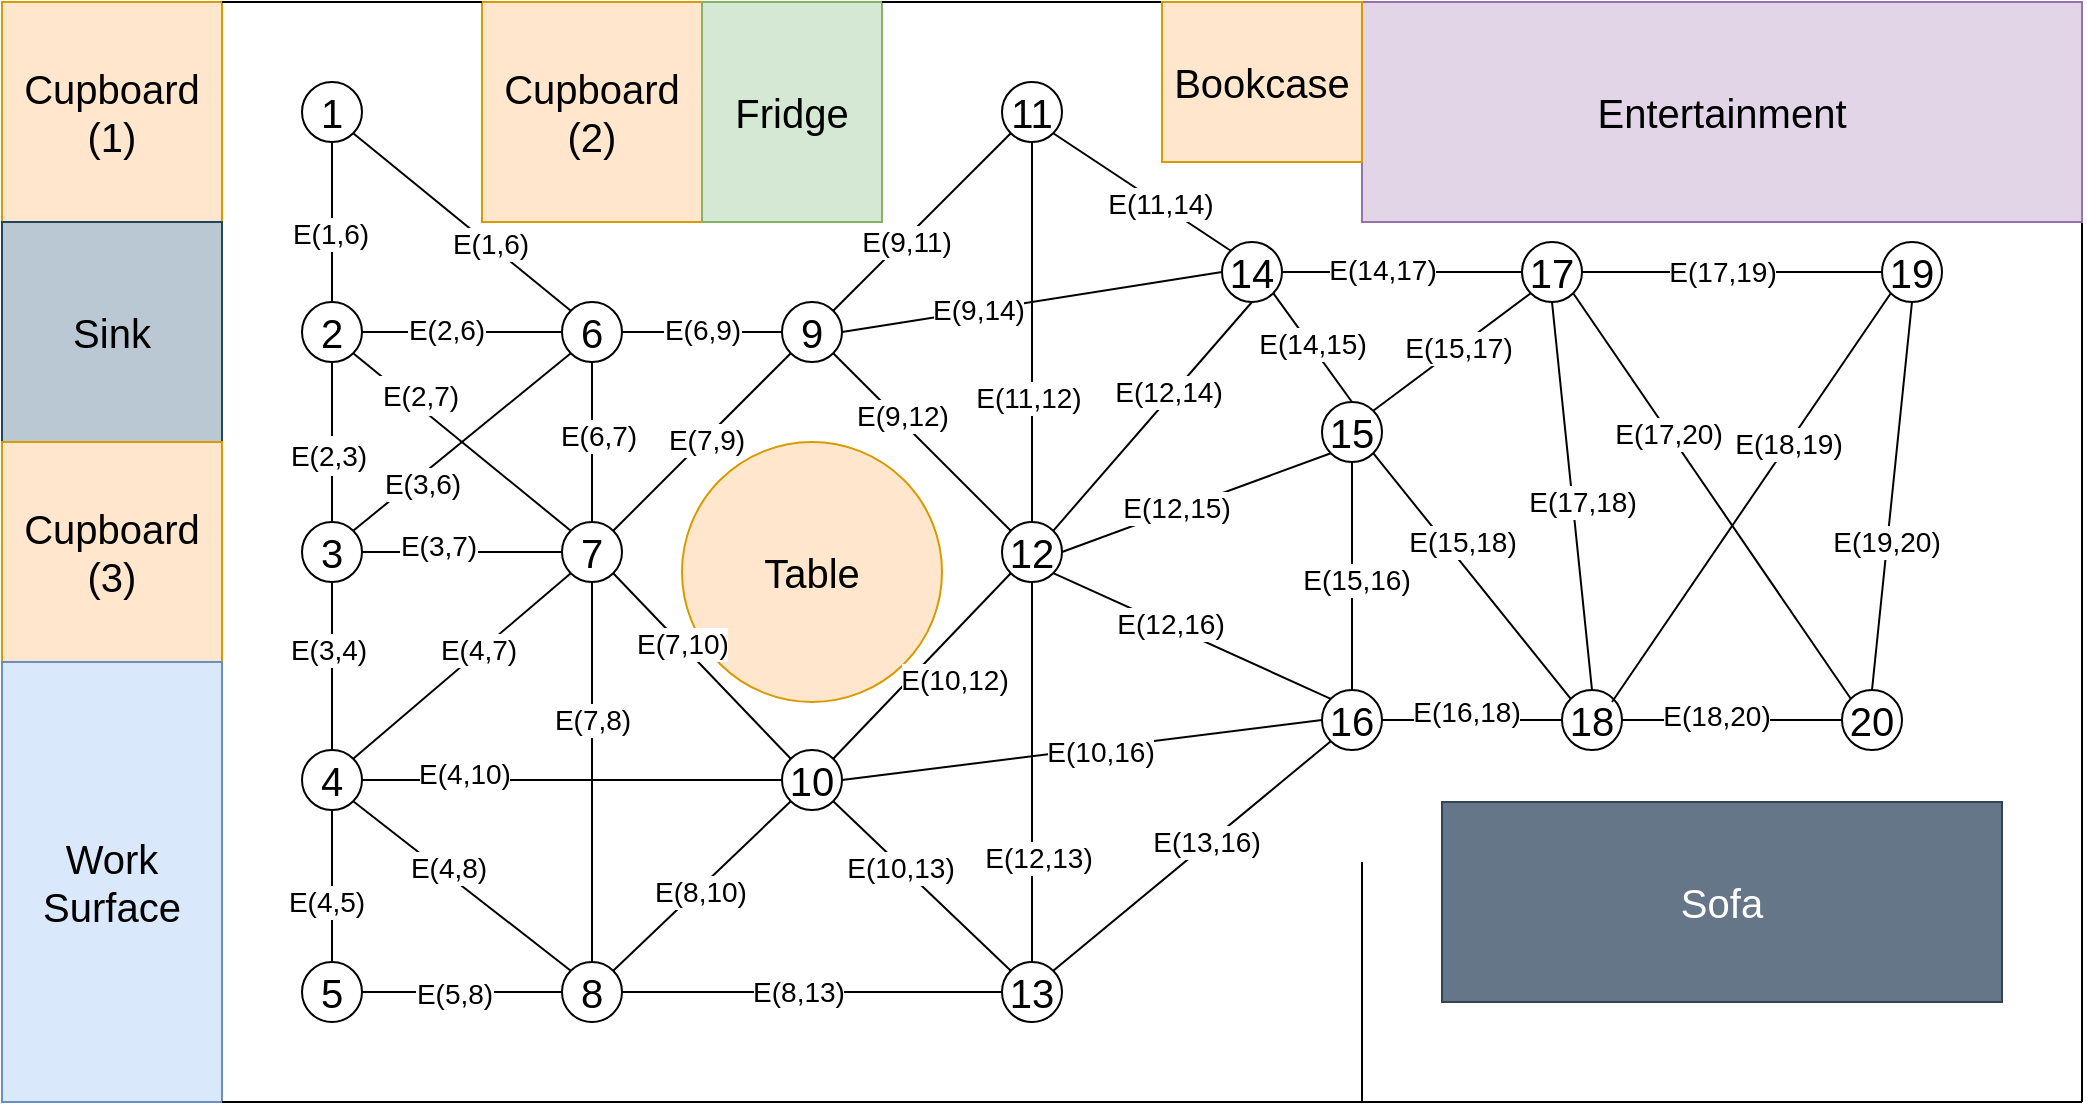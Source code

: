 <mxfile version="14.6.13" type="device"><diagram id="IQ98edG6KW5AQ9RT2faY" name="Page-1"><mxGraphModel dx="1351" dy="1731" grid="1" gridSize="10" guides="1" tooltips="1" connect="1" arrows="1" fold="1" page="1" pageScale="1" pageWidth="1169" pageHeight="827" math="0" shadow="0"><root><mxCell id="0"/><mxCell id="1" parent="0"/><mxCell id="mOC9XCOetj5pkBfNy0H1-4" value="Cupboard (1)" style="rounded=0;whiteSpace=wrap;html=1;fontSize=20;strokeColor=#d79b00;fillColor=#ffe6cc;" vertex="1" parent="1"><mxGeometry x="80" y="40" width="110" height="110" as="geometry"/></mxCell><mxCell id="mOC9XCOetj5pkBfNy0H1-5" value="Sink" style="rounded=0;whiteSpace=wrap;html=1;fontSize=20;fillColor=#bac8d3;strokeColor=#23445d;" vertex="1" parent="1"><mxGeometry x="80" y="150" width="110" height="110" as="geometry"/></mxCell><mxCell id="mOC9XCOetj5pkBfNy0H1-6" value="Cupboard (3)" style="rounded=0;whiteSpace=wrap;html=1;fontSize=20;strokeColor=#d79b00;fillColor=#ffe6cc;" vertex="1" parent="1"><mxGeometry x="80" y="260" width="110" height="110" as="geometry"/></mxCell><mxCell id="mOC9XCOetj5pkBfNy0H1-7" value="&lt;font style=&quot;font-size: 20px;&quot;&gt;Work Surface&lt;/font&gt;" style="rounded=0;whiteSpace=wrap;html=1;fontSize=20;fillColor=#dae8fc;strokeColor=#6c8ebf;" vertex="1" parent="1"><mxGeometry x="80" y="370" width="110" height="220" as="geometry"/></mxCell><mxCell id="mOC9XCOetj5pkBfNy0H1-8" value="Cupboard (2)" style="rounded=0;whiteSpace=wrap;html=1;fontSize=20;strokeColor=#d79b00;fillColor=#ffe6cc;" vertex="1" parent="1"><mxGeometry x="320" y="40" width="110" height="110" as="geometry"/></mxCell><mxCell id="mOC9XCOetj5pkBfNy0H1-9" value="Fridge" style="rounded=0;whiteSpace=wrap;html=1;fontSize=20;fillColor=#d5e8d4;strokeColor=#82b366;" vertex="1" parent="1"><mxGeometry x="430" y="40" width="90" height="110" as="geometry"/></mxCell><mxCell id="mOC9XCOetj5pkBfNy0H1-15" value="" style="endArrow=none;html=1;exitX=1;exitY=0;exitDx=0;exitDy=0;entryX=0;entryY=0;entryDx=0;entryDy=0;" edge="1" parent="1" source="mOC9XCOetj5pkBfNy0H1-4" target="mOC9XCOetj5pkBfNy0H1-8"><mxGeometry width="50" height="50" relative="1" as="geometry"><mxPoint x="250" y="160" as="sourcePoint"/><mxPoint x="300" y="110" as="targetPoint"/></mxGeometry></mxCell><mxCell id="mOC9XCOetj5pkBfNy0H1-16" value="&lt;font style=&quot;font-size: 20px;&quot;&gt;Table&lt;/font&gt;" style="ellipse;whiteSpace=wrap;html=1;aspect=fixed;fontSize=20;fillColor=#ffe6cc;strokeColor=#d79b00;" vertex="1" parent="1"><mxGeometry x="420" y="260" width="130" height="130" as="geometry"/></mxCell><mxCell id="mOC9XCOetj5pkBfNy0H1-17" value="" style="endArrow=none;html=1;exitX=1;exitY=1;exitDx=0;exitDy=0;" edge="1" parent="1"><mxGeometry width="50" height="50" relative="1" as="geometry"><mxPoint x="190.0" y="590" as="sourcePoint"/><mxPoint x="760" y="590" as="targetPoint"/></mxGeometry></mxCell><mxCell id="mOC9XCOetj5pkBfNy0H1-18" value="" style="endArrow=none;html=1;exitX=1;exitY=0;exitDx=0;exitDy=0;" edge="1" parent="1" source="mOC9XCOetj5pkBfNy0H1-9"><mxGeometry width="50" height="50" relative="1" as="geometry"><mxPoint x="710" y="500" as="sourcePoint"/><mxPoint x="760" y="40" as="targetPoint"/></mxGeometry></mxCell><mxCell id="mOC9XCOetj5pkBfNy0H1-19" value="" style="endArrow=none;html=1;exitX=1;exitY=0;exitDx=0;exitDy=0;entryX=0;entryY=1;entryDx=0;entryDy=0;" edge="1" parent="1" target="mOC9XCOetj5pkBfNy0H1-25"><mxGeometry width="50" height="50" relative="1" as="geometry"><mxPoint x="760" y="40" as="sourcePoint"/><mxPoint x="760" y="190" as="targetPoint"/></mxGeometry></mxCell><mxCell id="mOC9XCOetj5pkBfNy0H1-20" value="" style="endArrow=none;html=1;" edge="1" parent="1"><mxGeometry width="50" height="50" relative="1" as="geometry"><mxPoint x="760" y="470" as="sourcePoint"/><mxPoint x="760" y="590" as="targetPoint"/></mxGeometry></mxCell><mxCell id="mOC9XCOetj5pkBfNy0H1-21" value="" style="endArrow=none;html=1;" edge="1" parent="1"><mxGeometry width="50" height="50" relative="1" as="geometry"><mxPoint x="760" y="40" as="sourcePoint"/><mxPoint x="1120" y="40" as="targetPoint"/></mxGeometry></mxCell><mxCell id="mOC9XCOetj5pkBfNy0H1-22" value="" style="endArrow=none;html=1;" edge="1" parent="1"><mxGeometry width="50" height="50" relative="1" as="geometry"><mxPoint x="1120" y="590" as="sourcePoint"/><mxPoint x="1120" y="40" as="targetPoint"/></mxGeometry></mxCell><mxCell id="mOC9XCOetj5pkBfNy0H1-23" value="" style="endArrow=none;html=1;" edge="1" parent="1"><mxGeometry width="50" height="50" relative="1" as="geometry"><mxPoint x="760" y="590" as="sourcePoint"/><mxPoint x="1120" y="590" as="targetPoint"/></mxGeometry></mxCell><mxCell id="mOC9XCOetj5pkBfNy0H1-24" value="&lt;font style=&quot;font-size: 20px;&quot;&gt;Sofa&lt;/font&gt;" style="rounded=0;whiteSpace=wrap;html=1;fillColor=#647687;strokeColor=#314354;fontColor=#ffffff;fontSize=20;" vertex="1" parent="1"><mxGeometry x="800" y="440" width="280" height="100" as="geometry"/></mxCell><mxCell id="mOC9XCOetj5pkBfNy0H1-25" value="&lt;font style=&quot;font-size: 20px;&quot;&gt;Entertainment&lt;/font&gt;" style="rounded=0;whiteSpace=wrap;html=1;fontSize=20;fillColor=#e1d5e7;strokeColor=#9673a6;" vertex="1" parent="1"><mxGeometry x="760" y="40" width="360" height="110" as="geometry"/></mxCell><mxCell id="mOC9XCOetj5pkBfNy0H1-26" value="Bookcase" style="rounded=0;whiteSpace=wrap;html=1;fontSize=20;fillColor=#ffe6cc;strokeColor=#d79b00;" vertex="1" parent="1"><mxGeometry x="660" y="40" width="100" height="80" as="geometry"/></mxCell><mxCell id="mOC9XCOetj5pkBfNy0H1-80" style="edgeStyle=orthogonalEdgeStyle;rounded=0;orthogonalLoop=1;jettySize=auto;html=1;exitX=1;exitY=0.5;exitDx=0;exitDy=0;entryX=0;entryY=0.5;entryDx=0;entryDy=0;fontSize=20;endArrow=none;endFill=0;" edge="1" parent="1" source="mOC9XCOetj5pkBfNy0H1-27" target="mOC9XCOetj5pkBfNy0H1-50"><mxGeometry relative="1" as="geometry"/></mxCell><mxCell id="mOC9XCOetj5pkBfNy0H1-161" value="E(5,8)" style="edgeLabel;html=1;align=center;verticalAlign=middle;resizable=0;points=[];fontSize=14;" vertex="1" connectable="0" parent="mOC9XCOetj5pkBfNy0H1-80"><mxGeometry x="-0.09" y="-1" relative="1" as="geometry"><mxPoint as="offset"/></mxGeometry></mxCell><mxCell id="mOC9XCOetj5pkBfNy0H1-27" value="5" style="ellipse;whiteSpace=wrap;html=1;aspect=fixed;fontSize=20;" vertex="1" parent="1"><mxGeometry x="230" y="520" width="30" height="30" as="geometry"/></mxCell><mxCell id="mOC9XCOetj5pkBfNy0H1-62" style="edgeStyle=orthogonalEdgeStyle;rounded=0;orthogonalLoop=1;jettySize=auto;html=1;entryX=0.5;entryY=0;entryDx=0;entryDy=0;fontSize=20;endArrow=none;endFill=0;" edge="1" parent="1" source="mOC9XCOetj5pkBfNy0H1-28" target="mOC9XCOetj5pkBfNy0H1-27"><mxGeometry relative="1" as="geometry"/></mxCell><mxCell id="mOC9XCOetj5pkBfNy0H1-134" value="E(4,5)" style="edgeLabel;html=1;align=center;verticalAlign=middle;resizable=0;points=[];fontSize=14;" vertex="1" connectable="0" parent="mOC9XCOetj5pkBfNy0H1-62"><mxGeometry x="0.21" y="-3" relative="1" as="geometry"><mxPoint as="offset"/></mxGeometry></mxCell><mxCell id="mOC9XCOetj5pkBfNy0H1-28" value="4" style="ellipse;whiteSpace=wrap;html=1;aspect=fixed;fontSize=20;" vertex="1" parent="1"><mxGeometry x="230" y="414" width="30" height="30" as="geometry"/></mxCell><mxCell id="mOC9XCOetj5pkBfNy0H1-61" style="edgeStyle=orthogonalEdgeStyle;rounded=0;orthogonalLoop=1;jettySize=auto;html=1;fontSize=20;endArrow=none;endFill=0;" edge="1" parent="1" source="mOC9XCOetj5pkBfNy0H1-29" target="mOC9XCOetj5pkBfNy0H1-28"><mxGeometry relative="1" as="geometry"/></mxCell><mxCell id="mOC9XCOetj5pkBfNy0H1-133" value="E(3,4)" style="edgeLabel;html=1;align=center;verticalAlign=middle;resizable=0;points=[];fontSize=14;" vertex="1" connectable="0" parent="mOC9XCOetj5pkBfNy0H1-61"><mxGeometry x="-0.186" y="-2" relative="1" as="geometry"><mxPoint as="offset"/></mxGeometry></mxCell><mxCell id="mOC9XCOetj5pkBfNy0H1-79" style="edgeStyle=orthogonalEdgeStyle;rounded=0;orthogonalLoop=1;jettySize=auto;html=1;exitX=1;exitY=0.5;exitDx=0;exitDy=0;entryX=0;entryY=0.5;entryDx=0;entryDy=0;fontSize=20;endArrow=none;endFill=0;" edge="1" parent="1" source="mOC9XCOetj5pkBfNy0H1-29" target="mOC9XCOetj5pkBfNy0H1-41"><mxGeometry relative="1" as="geometry"/></mxCell><mxCell id="mOC9XCOetj5pkBfNy0H1-170" value="E(3,7)" style="edgeLabel;html=1;align=center;verticalAlign=middle;resizable=0;points=[];fontSize=14;" vertex="1" connectable="0" parent="mOC9XCOetj5pkBfNy0H1-79"><mxGeometry x="-0.24" y="3" relative="1" as="geometry"><mxPoint as="offset"/></mxGeometry></mxCell><mxCell id="mOC9XCOetj5pkBfNy0H1-29" value="3" style="ellipse;whiteSpace=wrap;html=1;aspect=fixed;fontSize=20;" vertex="1" parent="1"><mxGeometry x="230" y="300" width="30" height="30" as="geometry"/></mxCell><mxCell id="mOC9XCOetj5pkBfNy0H1-59" style="edgeStyle=orthogonalEdgeStyle;rounded=0;orthogonalLoop=1;jettySize=auto;html=1;entryX=0.5;entryY=0;entryDx=0;entryDy=0;fontSize=20;endArrow=none;endFill=0;" edge="1" parent="1" source="mOC9XCOetj5pkBfNy0H1-30" target="mOC9XCOetj5pkBfNy0H1-29"><mxGeometry relative="1" as="geometry"/></mxCell><mxCell id="mOC9XCOetj5pkBfNy0H1-65" style="edgeStyle=orthogonalEdgeStyle;rounded=0;orthogonalLoop=1;jettySize=auto;html=1;exitX=1;exitY=0.5;exitDx=0;exitDy=0;entryX=0;entryY=0.5;entryDx=0;entryDy=0;fontSize=20;endArrow=none;endFill=0;" edge="1" parent="1" source="mOC9XCOetj5pkBfNy0H1-30" target="mOC9XCOetj5pkBfNy0H1-33"><mxGeometry relative="1" as="geometry"/></mxCell><mxCell id="mOC9XCOetj5pkBfNy0H1-121" value="E(2,6)" style="edgeLabel;html=1;align=center;verticalAlign=middle;resizable=0;points=[];fontSize=14;" vertex="1" connectable="0" parent="mOC9XCOetj5pkBfNy0H1-65"><mxGeometry x="-0.173" y="1" relative="1" as="geometry"><mxPoint as="offset"/></mxGeometry></mxCell><mxCell id="mOC9XCOetj5pkBfNy0H1-30" value="2" style="ellipse;whiteSpace=wrap;html=1;aspect=fixed;fontSize=20;" vertex="1" parent="1"><mxGeometry x="230" y="190" width="30" height="30" as="geometry"/></mxCell><mxCell id="mOC9XCOetj5pkBfNy0H1-58" style="edgeStyle=orthogonalEdgeStyle;rounded=0;orthogonalLoop=1;jettySize=auto;html=1;exitX=0.5;exitY=1;exitDx=0;exitDy=0;entryX=0.5;entryY=0;entryDx=0;entryDy=0;fontSize=20;endArrow=none;endFill=0;" edge="1" parent="1" source="mOC9XCOetj5pkBfNy0H1-31" target="mOC9XCOetj5pkBfNy0H1-30"><mxGeometry relative="1" as="geometry"/></mxCell><mxCell id="mOC9XCOetj5pkBfNy0H1-118" value="E(1,6)" style="edgeLabel;html=1;align=center;verticalAlign=middle;resizable=0;points=[];fontSize=14;" vertex="1" connectable="0" parent="mOC9XCOetj5pkBfNy0H1-58"><mxGeometry x="0.021" y="-1" relative="1" as="geometry"><mxPoint y="5" as="offset"/></mxGeometry></mxCell><mxCell id="mOC9XCOetj5pkBfNy0H1-31" value="1" style="ellipse;whiteSpace=wrap;html=1;aspect=fixed;fontSize=20;" vertex="1" parent="1"><mxGeometry x="230" y="80" width="30" height="30" as="geometry"/></mxCell><mxCell id="mOC9XCOetj5pkBfNy0H1-66" style="edgeStyle=orthogonalEdgeStyle;rounded=0;orthogonalLoop=1;jettySize=auto;html=1;exitX=1;exitY=0.5;exitDx=0;exitDy=0;entryX=0;entryY=0.5;entryDx=0;entryDy=0;fontSize=20;endArrow=none;endFill=0;" edge="1" parent="1" source="mOC9XCOetj5pkBfNy0H1-33" target="mOC9XCOetj5pkBfNy0H1-34"><mxGeometry relative="1" as="geometry"/></mxCell><mxCell id="mOC9XCOetj5pkBfNy0H1-122" value="E(6,9)" style="edgeLabel;html=1;align=center;verticalAlign=middle;resizable=0;points=[];fontSize=14;" vertex="1" connectable="0" parent="mOC9XCOetj5pkBfNy0H1-66"><mxGeometry x="0.096" y="1" relative="1" as="geometry"><mxPoint x="-4" as="offset"/></mxGeometry></mxCell><mxCell id="mOC9XCOetj5pkBfNy0H1-33" value="6" style="ellipse;whiteSpace=wrap;html=1;aspect=fixed;fontSize=20;" vertex="1" parent="1"><mxGeometry x="360" y="190" width="30" height="30" as="geometry"/></mxCell><mxCell id="mOC9XCOetj5pkBfNy0H1-34" value="9" style="ellipse;whiteSpace=wrap;html=1;aspect=fixed;fontSize=20;" vertex="1" parent="1"><mxGeometry x="470" y="190" width="30" height="30" as="geometry"/></mxCell><mxCell id="mOC9XCOetj5pkBfNy0H1-115" style="edgeStyle=orthogonalEdgeStyle;rounded=0;orthogonalLoop=1;jettySize=auto;html=1;fontSize=20;endArrow=none;endFill=0;" edge="1" parent="1" source="mOC9XCOetj5pkBfNy0H1-35" target="mOC9XCOetj5pkBfNy0H1-39"><mxGeometry relative="1" as="geometry"/></mxCell><mxCell id="mOC9XCOetj5pkBfNy0H1-144" value="E(11,12)" style="edgeLabel;html=1;align=center;verticalAlign=middle;resizable=0;points=[];fontSize=14;" vertex="1" connectable="0" parent="mOC9XCOetj5pkBfNy0H1-115"><mxGeometry x="0.342" y="-2" relative="1" as="geometry"><mxPoint as="offset"/></mxGeometry></mxCell><mxCell id="mOC9XCOetj5pkBfNy0H1-35" value="11" style="ellipse;whiteSpace=wrap;html=1;aspect=fixed;fontSize=20;" vertex="1" parent="1"><mxGeometry x="580" y="80" width="30" height="30" as="geometry"/></mxCell><mxCell id="mOC9XCOetj5pkBfNy0H1-36" value="14" style="ellipse;whiteSpace=wrap;html=1;aspect=fixed;fontSize=20;" vertex="1" parent="1"><mxGeometry x="690" y="160" width="30" height="30" as="geometry"/></mxCell><mxCell id="mOC9XCOetj5pkBfNy0H1-116" style="edgeStyle=orthogonalEdgeStyle;rounded=0;orthogonalLoop=1;jettySize=auto;html=1;entryX=0.5;entryY=0;entryDx=0;entryDy=0;fontSize=20;endArrow=none;endFill=0;" edge="1" parent="1" source="mOC9XCOetj5pkBfNy0H1-39" target="mOC9XCOetj5pkBfNy0H1-51"><mxGeometry relative="1" as="geometry"/></mxCell><mxCell id="mOC9XCOetj5pkBfNy0H1-155" value="E(12,13)" style="edgeLabel;html=1;align=center;verticalAlign=middle;resizable=0;points=[];fontSize=14;" vertex="1" connectable="0" parent="mOC9XCOetj5pkBfNy0H1-116"><mxGeometry x="0.447" y="3" relative="1" as="geometry"><mxPoint as="offset"/></mxGeometry></mxCell><mxCell id="mOC9XCOetj5pkBfNy0H1-39" value="12" style="ellipse;whiteSpace=wrap;html=1;aspect=fixed;fontSize=20;" vertex="1" parent="1"><mxGeometry x="580" y="300" width="30" height="30" as="geometry"/></mxCell><mxCell id="mOC9XCOetj5pkBfNy0H1-40" value="10" style="ellipse;whiteSpace=wrap;html=1;aspect=fixed;fontSize=20;" vertex="1" parent="1"><mxGeometry x="470" y="414" width="30" height="30" as="geometry"/></mxCell><mxCell id="mOC9XCOetj5pkBfNy0H1-117" style="edgeStyle=orthogonalEdgeStyle;rounded=0;orthogonalLoop=1;jettySize=auto;html=1;entryX=0.5;entryY=0;entryDx=0;entryDy=0;fontSize=20;endArrow=none;endFill=0;" edge="1" parent="1" source="mOC9XCOetj5pkBfNy0H1-41" target="mOC9XCOetj5pkBfNy0H1-50"><mxGeometry relative="1" as="geometry"/></mxCell><mxCell id="mOC9XCOetj5pkBfNy0H1-138" value="E(7,8)" style="edgeLabel;html=1;align=center;verticalAlign=middle;resizable=0;points=[];fontSize=14;" vertex="1" connectable="0" parent="mOC9XCOetj5pkBfNy0H1-117"><mxGeometry x="-0.272" relative="1" as="geometry"><mxPoint as="offset"/></mxGeometry></mxCell><mxCell id="mOC9XCOetj5pkBfNy0H1-41" value="7" style="ellipse;whiteSpace=wrap;html=1;aspect=fixed;fontSize=20;" vertex="1" parent="1"><mxGeometry x="360" y="300" width="30" height="30" as="geometry"/></mxCell><mxCell id="mOC9XCOetj5pkBfNy0H1-45" value="15" style="ellipse;whiteSpace=wrap;html=1;aspect=fixed;fontSize=20;" vertex="1" parent="1"><mxGeometry x="740" y="240" width="30" height="30" as="geometry"/></mxCell><mxCell id="mOC9XCOetj5pkBfNy0H1-81" style="edgeStyle=orthogonalEdgeStyle;rounded=0;orthogonalLoop=1;jettySize=auto;html=1;exitX=1;exitY=0.5;exitDx=0;exitDy=0;entryX=0;entryY=0.5;entryDx=0;entryDy=0;fontSize=20;endArrow=none;endFill=0;" edge="1" parent="1" source="mOC9XCOetj5pkBfNy0H1-50" target="mOC9XCOetj5pkBfNy0H1-51"><mxGeometry relative="1" as="geometry"/></mxCell><mxCell id="mOC9XCOetj5pkBfNy0H1-160" value="E(8,13)" style="edgeLabel;html=1;align=center;verticalAlign=middle;resizable=0;points=[];fontSize=14;" vertex="1" connectable="0" parent="mOC9XCOetj5pkBfNy0H1-81"><mxGeometry x="-0.074" relative="1" as="geometry"><mxPoint as="offset"/></mxGeometry></mxCell><mxCell id="mOC9XCOetj5pkBfNy0H1-50" value="8" style="ellipse;whiteSpace=wrap;html=1;aspect=fixed;fontSize=20;" vertex="1" parent="1"><mxGeometry x="360" y="520" width="30" height="30" as="geometry"/></mxCell><mxCell id="mOC9XCOetj5pkBfNy0H1-51" value="13" style="ellipse;whiteSpace=wrap;html=1;aspect=fixed;fontSize=20;" vertex="1" parent="1"><mxGeometry x="580" y="520" width="30" height="30" as="geometry"/></mxCell><mxCell id="mOC9XCOetj5pkBfNy0H1-52" value="18" style="ellipse;whiteSpace=wrap;html=1;aspect=fixed;fontSize=20;" vertex="1" parent="1"><mxGeometry x="860" y="384" width="30" height="30" as="geometry"/></mxCell><mxCell id="mOC9XCOetj5pkBfNy0H1-53" value="20" style="ellipse;whiteSpace=wrap;html=1;aspect=fixed;fontSize=20;" vertex="1" parent="1"><mxGeometry x="1000" y="384" width="30" height="30" as="geometry"/></mxCell><mxCell id="mOC9XCOetj5pkBfNy0H1-54" value="19" style="ellipse;whiteSpace=wrap;html=1;aspect=fixed;fontSize=20;" vertex="1" parent="1"><mxGeometry x="1020" y="160" width="30" height="30" as="geometry"/></mxCell><mxCell id="mOC9XCOetj5pkBfNy0H1-55" value="17" style="ellipse;whiteSpace=wrap;html=1;aspect=fixed;fontSize=20;" vertex="1" parent="1"><mxGeometry x="840" y="160" width="30" height="30" as="geometry"/></mxCell><mxCell id="mOC9XCOetj5pkBfNy0H1-64" value="" style="endArrow=none;html=1;fontSize=20;exitX=1;exitY=1;exitDx=0;exitDy=0;entryX=0;entryY=0;entryDx=0;entryDy=0;" edge="1" parent="1" source="mOC9XCOetj5pkBfNy0H1-31" target="mOC9XCOetj5pkBfNy0H1-33"><mxGeometry width="50" height="50" relative="1" as="geometry"><mxPoint x="710" y="440" as="sourcePoint"/><mxPoint x="760" y="390" as="targetPoint"/></mxGeometry></mxCell><mxCell id="mOC9XCOetj5pkBfNy0H1-120" value="E(1,6)" style="edgeLabel;html=1;align=center;verticalAlign=middle;resizable=0;points=[];fontSize=14;" vertex="1" connectable="0" parent="mOC9XCOetj5pkBfNy0H1-64"><mxGeometry x="-0.072" y="-1" relative="1" as="geometry"><mxPoint x="18" y="13" as="offset"/></mxGeometry></mxCell><mxCell id="mOC9XCOetj5pkBfNy0H1-68" value="" style="endArrow=none;html=1;fontSize=20;exitX=1;exitY=0;exitDx=0;exitDy=0;entryX=0;entryY=1;entryDx=0;entryDy=0;" edge="1" parent="1" source="mOC9XCOetj5pkBfNy0H1-34" target="mOC9XCOetj5pkBfNy0H1-35"><mxGeometry width="50" height="50" relative="1" as="geometry"><mxPoint x="265.607" y="115.607" as="sourcePoint"/><mxPoint x="374.393" y="204.393" as="targetPoint"/></mxGeometry></mxCell><mxCell id="mOC9XCOetj5pkBfNy0H1-142" value="E(9,11)" style="edgeLabel;html=1;align=center;verticalAlign=middle;resizable=0;points=[];fontSize=14;" vertex="1" connectable="0" parent="mOC9XCOetj5pkBfNy0H1-68"><mxGeometry x="-0.163" y="2" relative="1" as="geometry"><mxPoint y="4" as="offset"/></mxGeometry></mxCell><mxCell id="mOC9XCOetj5pkBfNy0H1-69" value="" style="endArrow=none;html=1;fontSize=20;exitX=0;exitY=0;exitDx=0;exitDy=0;entryX=1;entryY=1;entryDx=0;entryDy=0;" edge="1" parent="1" source="mOC9XCOetj5pkBfNy0H1-36" target="mOC9XCOetj5pkBfNy0H1-35"><mxGeometry width="50" height="50" relative="1" as="geometry"><mxPoint x="505.607" y="204.393" as="sourcePoint"/><mxPoint x="594.393" y="125.607" as="targetPoint"/></mxGeometry></mxCell><mxCell id="mOC9XCOetj5pkBfNy0H1-148" value="E(11,14)" style="edgeLabel;html=1;align=center;verticalAlign=middle;resizable=0;points=[];fontSize=14;" vertex="1" connectable="0" parent="mOC9XCOetj5pkBfNy0H1-69"><mxGeometry x="-0.199" relative="1" as="geometry"><mxPoint as="offset"/></mxGeometry></mxCell><mxCell id="mOC9XCOetj5pkBfNy0H1-71" value="" style="endArrow=none;html=1;fontSize=20;exitX=1;exitY=0.5;exitDx=0;exitDy=0;entryX=0;entryY=0.5;entryDx=0;entryDy=0;" edge="1" parent="1" source="mOC9XCOetj5pkBfNy0H1-34" target="mOC9XCOetj5pkBfNy0H1-36"><mxGeometry width="50" height="50" relative="1" as="geometry"><mxPoint x="515.607" y="214.393" as="sourcePoint"/><mxPoint x="604.393" y="135.607" as="targetPoint"/></mxGeometry></mxCell><mxCell id="mOC9XCOetj5pkBfNy0H1-143" value="E(9,14)" style="edgeLabel;html=1;align=center;verticalAlign=middle;resizable=0;points=[];fontSize=14;" vertex="1" connectable="0" parent="mOC9XCOetj5pkBfNy0H1-71"><mxGeometry x="-0.284" relative="1" as="geometry"><mxPoint as="offset"/></mxGeometry></mxCell><mxCell id="mOC9XCOetj5pkBfNy0H1-72" value="" style="endArrow=none;html=1;fontSize=20;exitX=1;exitY=1;exitDx=0;exitDy=0;entryX=0;entryY=0;entryDx=0;entryDy=0;" edge="1" parent="1" source="mOC9XCOetj5pkBfNy0H1-34" target="mOC9XCOetj5pkBfNy0H1-39"><mxGeometry width="50" height="50" relative="1" as="geometry"><mxPoint x="525.607" y="224.393" as="sourcePoint"/><mxPoint x="614.393" y="145.607" as="targetPoint"/></mxGeometry></mxCell><mxCell id="mOC9XCOetj5pkBfNy0H1-146" value="E(9,12)" style="edgeLabel;html=1;align=center;verticalAlign=middle;resizable=0;points=[];fontSize=14;" vertex="1" connectable="0" parent="mOC9XCOetj5pkBfNy0H1-72"><mxGeometry x="-0.22" y="-1" relative="1" as="geometry"><mxPoint y="-4" as="offset"/></mxGeometry></mxCell><mxCell id="mOC9XCOetj5pkBfNy0H1-73" value="" style="endArrow=none;html=1;fontSize=20;exitX=1;exitY=0;exitDx=0;exitDy=0;entryX=0.5;entryY=1;entryDx=0;entryDy=0;" edge="1" parent="1" source="mOC9XCOetj5pkBfNy0H1-39" target="mOC9XCOetj5pkBfNy0H1-36"><mxGeometry width="50" height="50" relative="1" as="geometry"><mxPoint x="535.607" y="234.393" as="sourcePoint"/><mxPoint x="624.393" y="155.607" as="targetPoint"/></mxGeometry></mxCell><mxCell id="mOC9XCOetj5pkBfNy0H1-149" value="E(12,14)" style="edgeLabel;html=1;align=center;verticalAlign=middle;resizable=0;points=[];fontSize=14;" vertex="1" connectable="0" parent="mOC9XCOetj5pkBfNy0H1-73"><mxGeometry x="0.189" y="3" relative="1" as="geometry"><mxPoint as="offset"/></mxGeometry></mxCell><mxCell id="mOC9XCOetj5pkBfNy0H1-75" value="16" style="ellipse;whiteSpace=wrap;html=1;aspect=fixed;fontSize=20;" vertex="1" parent="1"><mxGeometry x="740" y="384" width="30" height="30" as="geometry"/></mxCell><mxCell id="mOC9XCOetj5pkBfNy0H1-77" value="" style="endArrow=none;html=1;fontSize=20;exitX=1;exitY=0.5;exitDx=0;exitDy=0;entryX=0;entryY=1;entryDx=0;entryDy=0;" edge="1" parent="1" source="mOC9XCOetj5pkBfNy0H1-39" target="mOC9XCOetj5pkBfNy0H1-45"><mxGeometry width="50" height="50" relative="1" as="geometry"><mxPoint x="615.607" y="314.393" as="sourcePoint"/><mxPoint x="715" y="200" as="targetPoint"/></mxGeometry></mxCell><mxCell id="mOC9XCOetj5pkBfNy0H1-150" value="E(12,15)" style="edgeLabel;html=1;align=center;verticalAlign=middle;resizable=0;points=[];fontSize=14;" vertex="1" connectable="0" parent="mOC9XCOetj5pkBfNy0H1-77"><mxGeometry x="-0.157" y="1" relative="1" as="geometry"><mxPoint as="offset"/></mxGeometry></mxCell><mxCell id="mOC9XCOetj5pkBfNy0H1-78" value="" style="endArrow=none;html=1;fontSize=20;exitX=1;exitY=1;exitDx=0;exitDy=0;entryX=0.5;entryY=0;entryDx=0;entryDy=0;" edge="1" parent="1" source="mOC9XCOetj5pkBfNy0H1-36" target="mOC9XCOetj5pkBfNy0H1-45"><mxGeometry width="50" height="50" relative="1" as="geometry"><mxPoint x="620.0" y="325" as="sourcePoint"/><mxPoint x="750.0" y="265" as="targetPoint"/></mxGeometry></mxCell><mxCell id="mOC9XCOetj5pkBfNy0H1-151" value="E(14,15)" style="edgeLabel;html=1;align=center;verticalAlign=middle;resizable=0;points=[];fontSize=14;" vertex="1" connectable="0" parent="mOC9XCOetj5pkBfNy0H1-78"><mxGeometry x="-0.159" y="3" relative="1" as="geometry"><mxPoint y="4" as="offset"/></mxGeometry></mxCell><mxCell id="mOC9XCOetj5pkBfNy0H1-83" value="" style="endArrow=none;html=1;fontSize=20;exitX=1;exitY=0;exitDx=0;exitDy=0;entryX=0;entryY=1;entryDx=0;entryDy=0;" edge="1" parent="1" source="mOC9XCOetj5pkBfNy0H1-28" target="mOC9XCOetj5pkBfNy0H1-41"><mxGeometry width="50" height="50" relative="1" as="geometry"><mxPoint x="505.607" y="225.607" as="sourcePoint"/><mxPoint x="594.393" y="314.393" as="targetPoint"/></mxGeometry></mxCell><mxCell id="mOC9XCOetj5pkBfNy0H1-135" value="E(4,7)" style="edgeLabel;html=1;align=center;verticalAlign=middle;resizable=0;points=[];fontSize=14;" vertex="1" connectable="0" parent="mOC9XCOetj5pkBfNy0H1-83"><mxGeometry x="0.164" y="1" relative="1" as="geometry"><mxPoint as="offset"/></mxGeometry></mxCell><mxCell id="mOC9XCOetj5pkBfNy0H1-84" value="" style="endArrow=none;html=1;fontSize=20;exitX=1;exitY=0.5;exitDx=0;exitDy=0;entryX=0;entryY=0.5;entryDx=0;entryDy=0;" edge="1" parent="1" source="mOC9XCOetj5pkBfNy0H1-28" target="mOC9XCOetj5pkBfNy0H1-40"><mxGeometry width="50" height="50" relative="1" as="geometry"><mxPoint x="265.607" y="428.393" as="sourcePoint"/><mxPoint x="374.393" y="335.607" as="targetPoint"/></mxGeometry></mxCell><mxCell id="mOC9XCOetj5pkBfNy0H1-137" value="E(4,10)" style="edgeLabel;html=1;align=center;verticalAlign=middle;resizable=0;points=[];fontSize=14;" vertex="1" connectable="0" parent="mOC9XCOetj5pkBfNy0H1-84"><mxGeometry x="-0.519" y="3" relative="1" as="geometry"><mxPoint as="offset"/></mxGeometry></mxCell><mxCell id="mOC9XCOetj5pkBfNy0H1-85" value="" style="endArrow=none;html=1;fontSize=20;exitX=1;exitY=1;exitDx=0;exitDy=0;entryX=0;entryY=0;entryDx=0;entryDy=0;" edge="1" parent="1" source="mOC9XCOetj5pkBfNy0H1-28" target="mOC9XCOetj5pkBfNy0H1-50"><mxGeometry width="50" height="50" relative="1" as="geometry"><mxPoint x="275.607" y="438.393" as="sourcePoint"/><mxPoint x="384.393" y="345.607" as="targetPoint"/></mxGeometry></mxCell><mxCell id="mOC9XCOetj5pkBfNy0H1-136" value="E(4,8)" style="edgeLabel;html=1;align=center;verticalAlign=middle;resizable=0;points=[];fontSize=14;" vertex="1" connectable="0" parent="mOC9XCOetj5pkBfNy0H1-85"><mxGeometry x="-0.174" y="3" relative="1" as="geometry"><mxPoint as="offset"/></mxGeometry></mxCell><mxCell id="mOC9XCOetj5pkBfNy0H1-86" value="" style="endArrow=none;html=1;fontSize=20;exitX=1;exitY=0;exitDx=0;exitDy=0;entryX=0;entryY=1;entryDx=0;entryDy=0;" edge="1" parent="1" source="mOC9XCOetj5pkBfNy0H1-50" target="mOC9XCOetj5pkBfNy0H1-40"><mxGeometry width="50" height="50" relative="1" as="geometry"><mxPoint x="265.607" y="449.607" as="sourcePoint"/><mxPoint x="374.393" y="534.393" as="targetPoint"/></mxGeometry></mxCell><mxCell id="mOC9XCOetj5pkBfNy0H1-139" value="E(8,10)" style="edgeLabel;html=1;align=center;verticalAlign=middle;resizable=0;points=[];fontSize=14;" vertex="1" connectable="0" parent="mOC9XCOetj5pkBfNy0H1-86"><mxGeometry x="-0.048" y="-1" relative="1" as="geometry"><mxPoint as="offset"/></mxGeometry></mxCell><mxCell id="mOC9XCOetj5pkBfNy0H1-87" value="" style="endArrow=none;html=1;fontSize=20;exitX=1;exitY=1;exitDx=0;exitDy=0;entryX=0;entryY=0;entryDx=0;entryDy=0;" edge="1" parent="1" source="mOC9XCOetj5pkBfNy0H1-41" target="mOC9XCOetj5pkBfNy0H1-40"><mxGeometry width="50" height="50" relative="1" as="geometry"><mxPoint x="265.607" y="428.393" as="sourcePoint"/><mxPoint x="374.393" y="335.607" as="targetPoint"/></mxGeometry></mxCell><mxCell id="mOC9XCOetj5pkBfNy0H1-140" value="E(7,10)" style="edgeLabel;html=1;align=center;verticalAlign=middle;resizable=0;points=[];fontSize=14;" vertex="1" connectable="0" parent="mOC9XCOetj5pkBfNy0H1-87"><mxGeometry x="0.057" y="-1" relative="1" as="geometry"><mxPoint x="-12" y="-15" as="offset"/></mxGeometry></mxCell><mxCell id="mOC9XCOetj5pkBfNy0H1-88" value="" style="endArrow=none;html=1;fontSize=20;exitX=1;exitY=0;exitDx=0;exitDy=0;entryX=0;entryY=1;entryDx=0;entryDy=0;" edge="1" parent="1" source="mOC9XCOetj5pkBfNy0H1-40" target="mOC9XCOetj5pkBfNy0H1-39"><mxGeometry width="50" height="50" relative="1" as="geometry"><mxPoint x="275.607" y="438.393" as="sourcePoint"/><mxPoint x="384.393" y="345.607" as="targetPoint"/></mxGeometry></mxCell><mxCell id="mOC9XCOetj5pkBfNy0H1-145" value="E(10,12)" style="edgeLabel;html=1;align=center;verticalAlign=middle;resizable=0;points=[];fontSize=14;" vertex="1" connectable="0" parent="mOC9XCOetj5pkBfNy0H1-88"><mxGeometry x="0.128" y="-1" relative="1" as="geometry"><mxPoint x="9" y="12" as="offset"/></mxGeometry></mxCell><mxCell id="mOC9XCOetj5pkBfNy0H1-89" value="" style="endArrow=none;html=1;fontSize=20;exitX=1;exitY=0.5;exitDx=0;exitDy=0;entryX=0;entryY=0.5;entryDx=0;entryDy=0;" edge="1" parent="1" source="mOC9XCOetj5pkBfNy0H1-40" target="mOC9XCOetj5pkBfNy0H1-75"><mxGeometry width="50" height="50" relative="1" as="geometry"><mxPoint x="505.607" y="428.393" as="sourcePoint"/><mxPoint x="594.393" y="335.607" as="targetPoint"/></mxGeometry></mxCell><mxCell id="mOC9XCOetj5pkBfNy0H1-154" value="E(10,16)" style="edgeLabel;html=1;align=center;verticalAlign=middle;resizable=0;points=[];fontSize=14;" vertex="1" connectable="0" parent="mOC9XCOetj5pkBfNy0H1-89"><mxGeometry x="0.071" y="-2" relative="1" as="geometry"><mxPoint as="offset"/></mxGeometry></mxCell><mxCell id="mOC9XCOetj5pkBfNy0H1-90" value="" style="endArrow=none;html=1;fontSize=20;exitX=0.5;exitY=0;exitDx=0;exitDy=0;entryX=0.5;entryY=1;entryDx=0;entryDy=0;" edge="1" parent="1" source="mOC9XCOetj5pkBfNy0H1-75" target="mOC9XCOetj5pkBfNy0H1-45"><mxGeometry width="50" height="50" relative="1" as="geometry"><mxPoint x="620.0" y="325" as="sourcePoint"/><mxPoint x="754" y="270" as="targetPoint"/></mxGeometry></mxCell><mxCell id="mOC9XCOetj5pkBfNy0H1-157" value="E(15,16)" style="edgeLabel;html=1;align=center;verticalAlign=middle;resizable=0;points=[];fontSize=14;" vertex="1" connectable="0" parent="mOC9XCOetj5pkBfNy0H1-90"><mxGeometry x="-0.038" y="-2" relative="1" as="geometry"><mxPoint as="offset"/></mxGeometry></mxCell><mxCell id="mOC9XCOetj5pkBfNy0H1-91" value="" style="endArrow=none;html=1;fontSize=20;exitX=1;exitY=0;exitDx=0;exitDy=0;entryX=0;entryY=1;entryDx=0;entryDy=0;" edge="1" parent="1" source="mOC9XCOetj5pkBfNy0H1-45" target="mOC9XCOetj5pkBfNy0H1-55"><mxGeometry width="50" height="50" relative="1" as="geometry"><mxPoint x="630.0" y="335" as="sourcePoint"/><mxPoint x="764.393" y="285.607" as="targetPoint"/></mxGeometry></mxCell><mxCell id="mOC9XCOetj5pkBfNy0H1-159" value="E(15,17)" style="edgeLabel;html=1;align=center;verticalAlign=middle;resizable=0;points=[];fontSize=14;" vertex="1" connectable="0" parent="mOC9XCOetj5pkBfNy0H1-91"><mxGeometry x="0.069" relative="1" as="geometry"><mxPoint as="offset"/></mxGeometry></mxCell><mxCell id="mOC9XCOetj5pkBfNy0H1-92" value="" style="endArrow=none;html=1;fontSize=20;exitX=1;exitY=0.5;exitDx=0;exitDy=0;entryX=0;entryY=0.5;entryDx=0;entryDy=0;" edge="1" parent="1" source="mOC9XCOetj5pkBfNy0H1-55" target="mOC9XCOetj5pkBfNy0H1-54"><mxGeometry width="50" height="50" relative="1" as="geometry"><mxPoint x="775.607" y="254.393" as="sourcePoint"/><mxPoint x="854.393" y="195.607" as="targetPoint"/></mxGeometry></mxCell><mxCell id="mOC9XCOetj5pkBfNy0H1-169" value="E(17,19)" style="edgeLabel;html=1;align=center;verticalAlign=middle;resizable=0;points=[];fontSize=14;" vertex="1" connectable="0" parent="mOC9XCOetj5pkBfNy0H1-92"><mxGeometry x="-0.227" relative="1" as="geometry"><mxPoint x="12" as="offset"/></mxGeometry></mxCell><mxCell id="mOC9XCOetj5pkBfNy0H1-95" value="" style="endArrow=none;html=1;fontSize=20;exitX=0.5;exitY=1;exitDx=0;exitDy=0;entryX=0.5;entryY=0;entryDx=0;entryDy=0;" edge="1" parent="1" source="mOC9XCOetj5pkBfNy0H1-54" target="mOC9XCOetj5pkBfNy0H1-53"><mxGeometry width="50" height="50" relative="1" as="geometry"><mxPoint x="880.0" y="185" as="sourcePoint"/><mxPoint x="1030.0" y="185" as="targetPoint"/></mxGeometry></mxCell><mxCell id="mOC9XCOetj5pkBfNy0H1-166" value="E(19,20)" style="edgeLabel;html=1;align=center;verticalAlign=middle;resizable=0;points=[];fontSize=14;" vertex="1" connectable="0" parent="mOC9XCOetj5pkBfNy0H1-95"><mxGeometry x="0.238" y="-1" relative="1" as="geometry"><mxPoint as="offset"/></mxGeometry></mxCell><mxCell id="mOC9XCOetj5pkBfNy0H1-96" value="" style="endArrow=none;html=1;fontSize=20;exitX=0;exitY=0.5;exitDx=0;exitDy=0;entryX=1;entryY=0.5;entryDx=0;entryDy=0;" edge="1" parent="1" source="mOC9XCOetj5pkBfNy0H1-53" target="mOC9XCOetj5pkBfNy0H1-52"><mxGeometry width="50" height="50" relative="1" as="geometry"><mxPoint x="1045" y="200" as="sourcePoint"/><mxPoint x="1025" y="394" as="targetPoint"/></mxGeometry></mxCell><mxCell id="mOC9XCOetj5pkBfNy0H1-167" value="E(18,20)" style="edgeLabel;html=1;align=center;verticalAlign=middle;resizable=0;points=[];fontSize=14;" vertex="1" connectable="0" parent="mOC9XCOetj5pkBfNy0H1-96"><mxGeometry x="0.158" y="-2" relative="1" as="geometry"><mxPoint as="offset"/></mxGeometry></mxCell><mxCell id="mOC9XCOetj5pkBfNy0H1-97" value="" style="endArrow=none;html=1;fontSize=20;exitX=0.5;exitY=0;exitDx=0;exitDy=0;entryX=0.5;entryY=1;entryDx=0;entryDy=0;" edge="1" parent="1" source="mOC9XCOetj5pkBfNy0H1-52" target="mOC9XCOetj5pkBfNy0H1-55"><mxGeometry width="50" height="50" relative="1" as="geometry"><mxPoint x="1010" y="409" as="sourcePoint"/><mxPoint x="900" y="409" as="targetPoint"/></mxGeometry></mxCell><mxCell id="mOC9XCOetj5pkBfNy0H1-163" value="E(17,18)" style="edgeLabel;html=1;align=center;verticalAlign=middle;resizable=0;points=[];fontSize=14;" vertex="1" connectable="0" parent="mOC9XCOetj5pkBfNy0H1-97"><mxGeometry x="0.2" y="-1" relative="1" as="geometry"><mxPoint x="6" y="22" as="offset"/></mxGeometry></mxCell><mxCell id="mOC9XCOetj5pkBfNy0H1-98" value="" style="endArrow=none;html=1;fontSize=20;entryX=0;entryY=1;entryDx=0;entryDy=0;" edge="1" parent="1" target="mOC9XCOetj5pkBfNy0H1-54"><mxGeometry width="50" height="50" relative="1" as="geometry"><mxPoint x="885" y="390" as="sourcePoint"/><mxPoint x="865" y="200" as="targetPoint"/></mxGeometry></mxCell><mxCell id="mOC9XCOetj5pkBfNy0H1-165" value="E(18,19)" style="edgeLabel;html=1;align=center;verticalAlign=middle;resizable=0;points=[];fontSize=14;" vertex="1" connectable="0" parent="mOC9XCOetj5pkBfNy0H1-98"><mxGeometry x="0.264" relative="1" as="geometry"><mxPoint as="offset"/></mxGeometry></mxCell><mxCell id="mOC9XCOetj5pkBfNy0H1-99" value="" style="endArrow=none;html=1;fontSize=20;entryX=1;entryY=1;entryDx=0;entryDy=0;exitX=0;exitY=0;exitDx=0;exitDy=0;" edge="1" parent="1" source="mOC9XCOetj5pkBfNy0H1-53" target="mOC9XCOetj5pkBfNy0H1-55"><mxGeometry width="50" height="50" relative="1" as="geometry"><mxPoint x="895" y="400" as="sourcePoint"/><mxPoint x="1034.393" y="195.607" as="targetPoint"/></mxGeometry></mxCell><mxCell id="mOC9XCOetj5pkBfNy0H1-164" value="E(17,20)" style="edgeLabel;html=1;align=center;verticalAlign=middle;resizable=0;points=[];fontSize=14;" vertex="1" connectable="0" parent="mOC9XCOetj5pkBfNy0H1-99"><mxGeometry x="0.31" y="1" relative="1" as="geometry"><mxPoint as="offset"/></mxGeometry></mxCell><mxCell id="mOC9XCOetj5pkBfNy0H1-101" value="" style="endArrow=none;html=1;fontSize=20;exitX=0;exitY=0;exitDx=0;exitDy=0;entryX=1;entryY=1;entryDx=0;entryDy=0;" edge="1" parent="1" source="mOC9XCOetj5pkBfNy0H1-51" target="mOC9XCOetj5pkBfNy0H1-40"><mxGeometry width="50" height="50" relative="1" as="geometry"><mxPoint x="885" y="394" as="sourcePoint"/><mxPoint x="865" y="200" as="targetPoint"/></mxGeometry></mxCell><mxCell id="mOC9XCOetj5pkBfNy0H1-162" value="E(10,13)" style="edgeLabel;html=1;align=center;verticalAlign=middle;resizable=0;points=[];fontSize=14;" vertex="1" connectable="0" parent="mOC9XCOetj5pkBfNy0H1-101"><mxGeometry x="0.238" y="1" relative="1" as="geometry"><mxPoint as="offset"/></mxGeometry></mxCell><mxCell id="mOC9XCOetj5pkBfNy0H1-102" value="" style="endArrow=none;html=1;fontSize=20;exitX=0;exitY=1;exitDx=0;exitDy=0;entryX=1;entryY=0;entryDx=0;entryDy=0;" edge="1" parent="1" source="mOC9XCOetj5pkBfNy0H1-75" target="mOC9XCOetj5pkBfNy0H1-51"><mxGeometry width="50" height="50" relative="1" as="geometry"><mxPoint x="594.393" y="534.393" as="sourcePoint"/><mxPoint x="505.607" y="449.607" as="targetPoint"/></mxGeometry></mxCell><mxCell id="mOC9XCOetj5pkBfNy0H1-156" value="E(13,16)" style="edgeLabel;html=1;align=center;verticalAlign=middle;resizable=0;points=[];fontSize=14;" vertex="1" connectable="0" parent="mOC9XCOetj5pkBfNy0H1-102"><mxGeometry x="-0.117" y="-1" relative="1" as="geometry"><mxPoint x="-1" as="offset"/></mxGeometry></mxCell><mxCell id="mOC9XCOetj5pkBfNy0H1-103" value="" style="endArrow=none;html=1;fontSize=20;exitX=0;exitY=0;exitDx=0;exitDy=0;entryX=1;entryY=1;entryDx=0;entryDy=0;" edge="1" parent="1" source="mOC9XCOetj5pkBfNy0H1-75" target="mOC9XCOetj5pkBfNy0H1-39"><mxGeometry width="50" height="50" relative="1" as="geometry"><mxPoint x="604.393" y="544.393" as="sourcePoint"/><mxPoint x="515.607" y="459.607" as="targetPoint"/></mxGeometry></mxCell><mxCell id="mOC9XCOetj5pkBfNy0H1-153" value="E(12,16)" style="edgeLabel;html=1;align=center;verticalAlign=middle;resizable=0;points=[];fontSize=14;" vertex="1" connectable="0" parent="mOC9XCOetj5pkBfNy0H1-103"><mxGeometry x="0.167" y="-1" relative="1" as="geometry"><mxPoint as="offset"/></mxGeometry></mxCell><mxCell id="mOC9XCOetj5pkBfNy0H1-104" value="" style="endArrow=none;html=1;fontSize=20;exitX=0.5;exitY=0;exitDx=0;exitDy=0;entryX=0.5;entryY=1;entryDx=0;entryDy=0;" edge="1" parent="1" source="mOC9XCOetj5pkBfNy0H1-41" target="mOC9XCOetj5pkBfNy0H1-33"><mxGeometry width="50" height="50" relative="1" as="geometry"><mxPoint x="614.393" y="554.393" as="sourcePoint"/><mxPoint x="525.607" y="469.607" as="targetPoint"/></mxGeometry></mxCell><mxCell id="mOC9XCOetj5pkBfNy0H1-123" value="E(6,7)" style="edgeLabel;html=1;align=center;verticalAlign=middle;resizable=0;points=[];fontSize=14;" vertex="1" connectable="0" parent="mOC9XCOetj5pkBfNy0H1-104"><mxGeometry x="0.229" relative="1" as="geometry"><mxPoint x="3" y="6" as="offset"/></mxGeometry></mxCell><mxCell id="mOC9XCOetj5pkBfNy0H1-105" value="" style="endArrow=none;html=1;fontSize=20;exitX=0;exitY=0;exitDx=0;exitDy=0;entryX=1;entryY=1;entryDx=0;entryDy=0;" edge="1" parent="1" source="mOC9XCOetj5pkBfNy0H1-41" target="mOC9XCOetj5pkBfNy0H1-30"><mxGeometry width="50" height="50" relative="1" as="geometry"><mxPoint x="385" y="310" as="sourcePoint"/><mxPoint x="385" y="230" as="targetPoint"/></mxGeometry></mxCell><mxCell id="mOC9XCOetj5pkBfNy0H1-106" value="" style="endArrow=none;html=1;fontSize=20;exitX=0;exitY=1;exitDx=0;exitDy=0;entryX=1;entryY=0;entryDx=0;entryDy=0;" edge="1" parent="1" source="mOC9XCOetj5pkBfNy0H1-33" target="mOC9XCOetj5pkBfNy0H1-29"><mxGeometry width="50" height="50" relative="1" as="geometry"><mxPoint x="374.393" y="314.393" as="sourcePoint"/><mxPoint x="265.607" y="225.607" as="targetPoint"/></mxGeometry></mxCell><mxCell id="mOC9XCOetj5pkBfNy0H1-124" value="E(3,6)" style="edgeLabel;html=1;align=center;verticalAlign=middle;resizable=0;points=[];fontSize=14;" vertex="1" connectable="0" parent="mOC9XCOetj5pkBfNy0H1-106"><mxGeometry x="0.274" y="-1" relative="1" as="geometry"><mxPoint x="-5" y="9" as="offset"/></mxGeometry></mxCell><mxCell id="mOC9XCOetj5pkBfNy0H1-107" value="" style="endArrow=none;html=1;fontSize=20;exitX=0;exitY=1;exitDx=0;exitDy=0;entryX=1;entryY=0;entryDx=0;entryDy=0;" edge="1" parent="1" source="mOC9XCOetj5pkBfNy0H1-34" target="mOC9XCOetj5pkBfNy0H1-41"><mxGeometry width="50" height="50" relative="1" as="geometry"><mxPoint x="374.393" y="225.607" as="sourcePoint"/><mxPoint x="265.607" y="314.393" as="targetPoint"/></mxGeometry></mxCell><mxCell id="mOC9XCOetj5pkBfNy0H1-141" value="E(7,9)" style="edgeLabel;html=1;align=center;verticalAlign=middle;resizable=0;points=[];fontSize=14;" vertex="1" connectable="0" parent="mOC9XCOetj5pkBfNy0H1-107"><mxGeometry x="-0.034" relative="1" as="geometry"><mxPoint as="offset"/></mxGeometry></mxCell><mxCell id="mOC9XCOetj5pkBfNy0H1-109" value="" style="endArrow=none;html=1;fontSize=20;exitX=0;exitY=0.5;exitDx=0;exitDy=0;entryX=1;entryY=0.5;entryDx=0;entryDy=0;" edge="1" parent="1" source="mOC9XCOetj5pkBfNy0H1-52" target="mOC9XCOetj5pkBfNy0H1-75"><mxGeometry width="50" height="50" relative="1" as="geometry"><mxPoint x="394.393" y="245.607" as="sourcePoint"/><mxPoint x="285.607" y="334.393" as="targetPoint"/></mxGeometry></mxCell><mxCell id="mOC9XCOetj5pkBfNy0H1-168" value="E(16,18)" style="edgeLabel;html=1;align=center;verticalAlign=middle;resizable=0;points=[];fontSize=14;" vertex="1" connectable="0" parent="mOC9XCOetj5pkBfNy0H1-109"><mxGeometry x="0.082" y="-4" relative="1" as="geometry"><mxPoint as="offset"/></mxGeometry></mxCell><mxCell id="mOC9XCOetj5pkBfNy0H1-110" value="" style="endArrow=none;html=1;fontSize=20;entryX=0;entryY=0;entryDx=0;entryDy=0;exitX=1;exitY=1;exitDx=0;exitDy=0;" edge="1" parent="1" source="mOC9XCOetj5pkBfNy0H1-45" target="mOC9XCOetj5pkBfNy0H1-52"><mxGeometry width="50" height="50" relative="1" as="geometry"><mxPoint x="820" y="320" as="sourcePoint"/><mxPoint x="780.0" y="395" as="targetPoint"/></mxGeometry></mxCell><mxCell id="mOC9XCOetj5pkBfNy0H1-158" value="E(15,18)" style="edgeLabel;html=1;align=center;verticalAlign=middle;resizable=0;points=[];fontSize=14;" vertex="1" connectable="0" parent="mOC9XCOetj5pkBfNy0H1-110"><mxGeometry x="-0.042" y="-1" relative="1" as="geometry"><mxPoint x="-2" y="-15" as="offset"/></mxGeometry></mxCell><mxCell id="mOC9XCOetj5pkBfNy0H1-111" value="" style="endArrow=none;html=1;fontSize=20;exitX=1;exitY=0.5;exitDx=0;exitDy=0;entryX=0;entryY=0.5;entryDx=0;entryDy=0;" edge="1" parent="1" source="mOC9XCOetj5pkBfNy0H1-36" target="mOC9XCOetj5pkBfNy0H1-55"><mxGeometry width="50" height="50" relative="1" as="geometry"><mxPoint x="725.607" y="195.607" as="sourcePoint"/><mxPoint x="765" y="250" as="targetPoint"/></mxGeometry></mxCell><mxCell id="mOC9XCOetj5pkBfNy0H1-152" value="E(14,17)" style="edgeLabel;html=1;align=center;verticalAlign=middle;resizable=0;points=[];fontSize=14;" vertex="1" connectable="0" parent="mOC9XCOetj5pkBfNy0H1-111"><mxGeometry x="-0.256" y="1" relative="1" as="geometry"><mxPoint x="5" as="offset"/></mxGeometry></mxCell><mxCell id="mOC9XCOetj5pkBfNy0H1-119" value="E(2,3)" style="text;html=1;align=center;verticalAlign=middle;resizable=0;points=[];autosize=1;fontSize=14;fillColor=#ffffff;" vertex="1" parent="1"><mxGeometry x="218" y="257" width="50" height="20" as="geometry"/></mxCell><mxCell id="mOC9XCOetj5pkBfNy0H1-126" value="E(2,7)" style="text;html=1;align=center;verticalAlign=middle;resizable=0;points=[];autosize=1;strokeColor=none;fontSize=14;fillColor=#ffffff;" vertex="1" parent="1"><mxGeometry x="264" y="227" width="50" height="20" as="geometry"/></mxCell></root></mxGraphModel></diagram></mxfile>